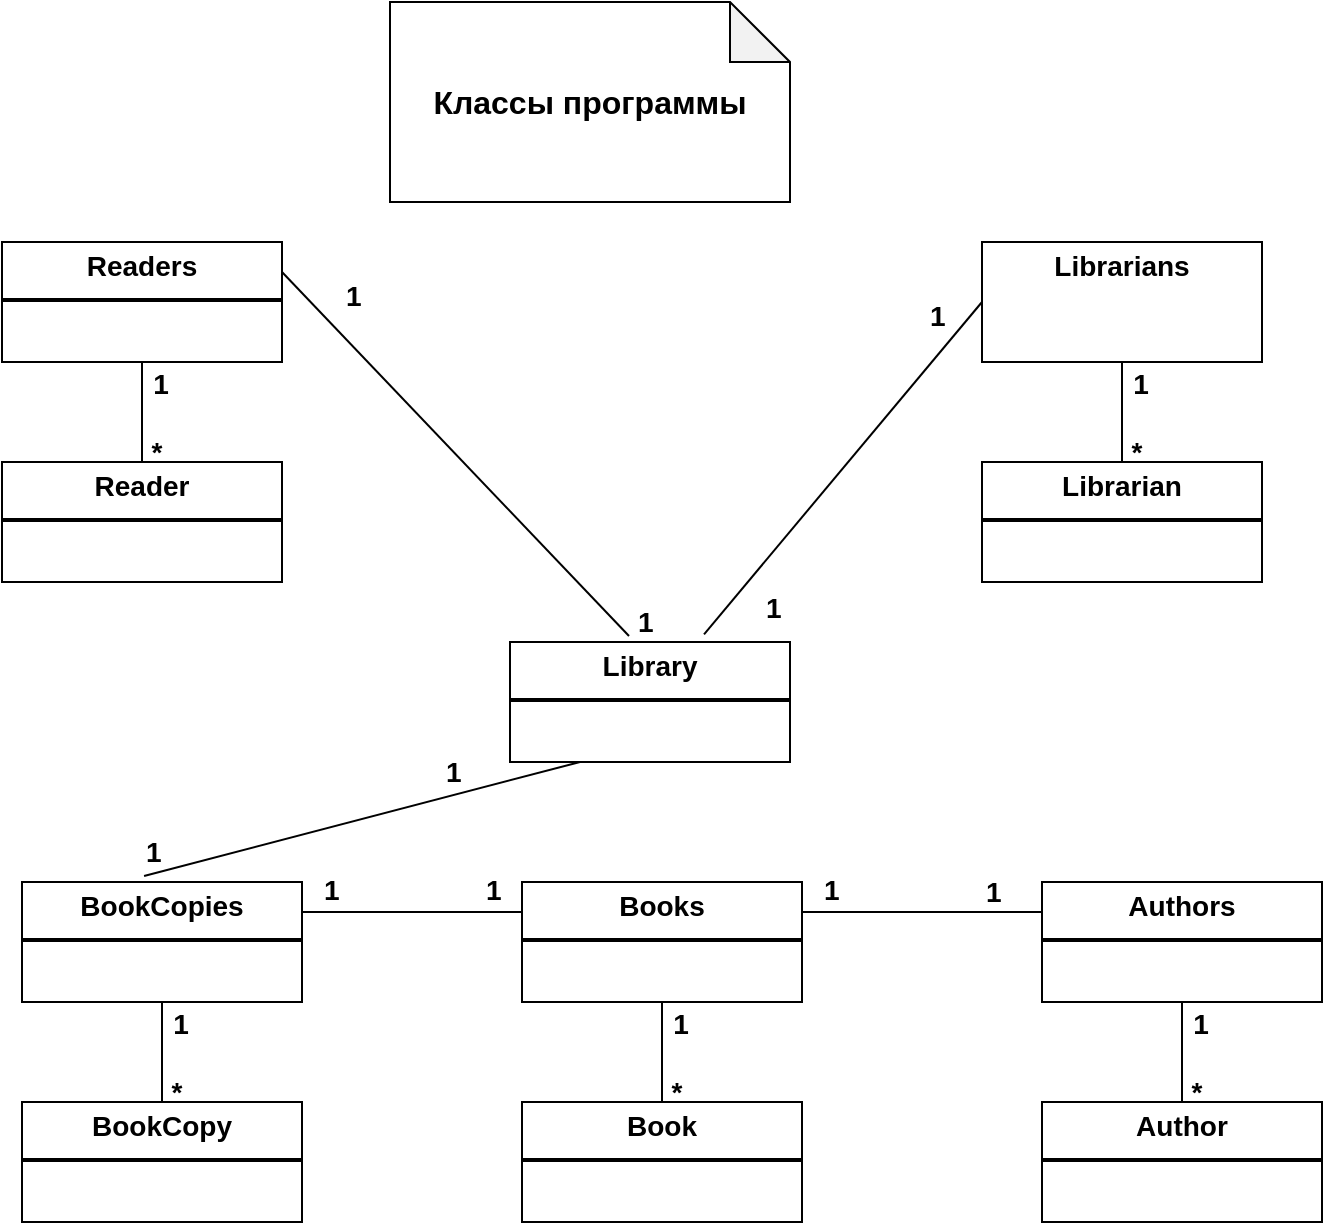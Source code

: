<mxfile version="26.0.9">
  <diagram name="Страница — 1" id="qs1NlBCHPYvGT5IOoXFo">
    <mxGraphModel dx="1052" dy="695" grid="1" gridSize="10" guides="1" tooltips="1" connect="1" arrows="1" fold="1" page="1" pageScale="1" pageWidth="827" pageHeight="1169" math="0" shadow="0">
      <root>
        <mxCell id="0" />
        <mxCell id="1" parent="0" />
        <mxCell id="uU5GyKaNLIpfIhnmyLNq-1" value="Классы программы" style="shape=note;whiteSpace=wrap;html=1;backgroundOutline=1;darkOpacity=0.05;fontSize=16;fontStyle=1" parent="1" vertex="1">
          <mxGeometry x="314" y="20" width="200" height="100" as="geometry" />
        </mxCell>
        <mxCell id="uU5GyKaNLIpfIhnmyLNq-4" value="&lt;p style=&quot;margin:0px;margin-top:4px;text-align:center;&quot;&gt;&lt;b&gt;Library&lt;/b&gt;&lt;/p&gt;&lt;hr style=&quot;border-style:solid;&quot;&gt;&lt;div style=&quot;height:2px;&quot;&gt;&lt;/div&gt;" style="verticalAlign=top;align=left;overflow=fill;html=1;whiteSpace=wrap;fontSize=14;" parent="1" vertex="1">
          <mxGeometry x="374" y="340" width="140" height="60" as="geometry" />
        </mxCell>
        <mxCell id="uU5GyKaNLIpfIhnmyLNq-5" value="&lt;p style=&quot;margin:0px;margin-top:4px;text-align:center;&quot;&gt;&lt;b&gt;Readers&lt;/b&gt;&lt;/p&gt;&lt;hr style=&quot;border-style:solid;&quot;&gt;&lt;div style=&quot;height:2px;&quot;&gt;&lt;/div&gt;" style="verticalAlign=top;align=left;overflow=fill;html=1;whiteSpace=wrap;fontSize=14;" parent="1" vertex="1">
          <mxGeometry x="120" y="140" width="140" height="60" as="geometry" />
        </mxCell>
        <mxCell id="uU5GyKaNLIpfIhnmyLNq-6" value="&lt;p style=&quot;margin:0px;margin-top:4px;text-align:center;&quot;&gt;&lt;b&gt;Reader&lt;/b&gt;&lt;/p&gt;&lt;hr style=&quot;border-style:solid;&quot;&gt;&lt;div style=&quot;height:2px;&quot;&gt;&lt;/div&gt;" style="verticalAlign=top;align=left;overflow=fill;html=1;whiteSpace=wrap;fontSize=14;" parent="1" vertex="1">
          <mxGeometry x="120" y="250" width="140" height="60" as="geometry" />
        </mxCell>
        <mxCell id="uU5GyKaNLIpfIhnmyLNq-8" value="" style="endArrow=none;html=1;rounded=0;exitX=0.5;exitY=0;exitDx=0;exitDy=0;" parent="1" source="uU5GyKaNLIpfIhnmyLNq-6" target="uU5GyKaNLIpfIhnmyLNq-5" edge="1">
          <mxGeometry width="50" height="50" relative="1" as="geometry">
            <mxPoint x="210" y="220" as="sourcePoint" />
            <mxPoint x="260" y="170" as="targetPoint" />
          </mxGeometry>
        </mxCell>
        <mxCell id="uU5GyKaNLIpfIhnmyLNq-11" value="&lt;font style=&quot;font-size: 14px;&quot;&gt;&lt;b&gt;1&lt;/b&gt;&lt;/font&gt;" style="text;html=1;align=center;verticalAlign=middle;resizable=0;points=[];autosize=1;strokeColor=none;fillColor=none;" parent="1" vertex="1">
          <mxGeometry x="184" y="196" width="30" height="30" as="geometry" />
        </mxCell>
        <mxCell id="uU5GyKaNLIpfIhnmyLNq-12" value="&lt;font style=&quot;font-size: 14px;&quot;&gt;&lt;b&gt;*&lt;/b&gt;&lt;/font&gt;" style="text;html=1;align=center;verticalAlign=middle;resizable=0;points=[];autosize=1;strokeColor=none;fillColor=none;" parent="1" vertex="1">
          <mxGeometry x="182" y="230" width="30" height="30" as="geometry" />
        </mxCell>
        <mxCell id="uU5GyKaNLIpfIhnmyLNq-13" value="&lt;p style=&quot;margin:0px;margin-top:4px;text-align:center;&quot;&gt;&lt;b&gt;BookCopies&lt;/b&gt;&lt;/p&gt;&lt;hr style=&quot;border-style:solid;&quot;&gt;&lt;div style=&quot;height:2px;&quot;&gt;&lt;/div&gt;" style="verticalAlign=top;align=left;overflow=fill;html=1;whiteSpace=wrap;fontSize=14;" parent="1" vertex="1">
          <mxGeometry x="130" y="460" width="140" height="60" as="geometry" />
        </mxCell>
        <mxCell id="uU5GyKaNLIpfIhnmyLNq-14" value="&lt;p style=&quot;margin:0px;margin-top:4px;text-align:center;&quot;&gt;&lt;b&gt;BookCopy&lt;/b&gt;&lt;/p&gt;&lt;hr style=&quot;border-style:solid;&quot;&gt;&lt;div style=&quot;height:2px;&quot;&gt;&lt;/div&gt;" style="verticalAlign=top;align=left;overflow=fill;html=1;whiteSpace=wrap;fontSize=14;" parent="1" vertex="1">
          <mxGeometry x="130" y="570" width="140" height="60" as="geometry" />
        </mxCell>
        <mxCell id="uU5GyKaNLIpfIhnmyLNq-15" value="" style="endArrow=none;html=1;rounded=0;exitX=0.5;exitY=0;exitDx=0;exitDy=0;" parent="1" source="uU5GyKaNLIpfIhnmyLNq-14" target="uU5GyKaNLIpfIhnmyLNq-13" edge="1">
          <mxGeometry width="50" height="50" relative="1" as="geometry">
            <mxPoint x="220" y="540" as="sourcePoint" />
            <mxPoint x="270" y="490" as="targetPoint" />
          </mxGeometry>
        </mxCell>
        <mxCell id="uU5GyKaNLIpfIhnmyLNq-16" value="&lt;font style=&quot;font-size: 14px;&quot;&gt;&lt;b&gt;1&lt;/b&gt;&lt;/font&gt;" style="text;html=1;align=center;verticalAlign=middle;resizable=0;points=[];autosize=1;strokeColor=none;fillColor=none;" parent="1" vertex="1">
          <mxGeometry x="194" y="516" width="30" height="30" as="geometry" />
        </mxCell>
        <mxCell id="uU5GyKaNLIpfIhnmyLNq-17" value="&lt;font style=&quot;font-size: 14px;&quot;&gt;&lt;b&gt;*&lt;/b&gt;&lt;/font&gt;" style="text;html=1;align=center;verticalAlign=middle;resizable=0;points=[];autosize=1;strokeColor=none;fillColor=none;" parent="1" vertex="1">
          <mxGeometry x="192" y="550" width="30" height="30" as="geometry" />
        </mxCell>
        <mxCell id="uU5GyKaNLIpfIhnmyLNq-18" value="&lt;p style=&quot;margin:0px;margin-top:4px;text-align:center;&quot;&gt;&lt;b&gt;Books&lt;/b&gt;&lt;/p&gt;&lt;hr style=&quot;border-style:solid;&quot;&gt;&lt;div style=&quot;height:2px;&quot;&gt;&lt;/div&gt;" style="verticalAlign=top;align=left;overflow=fill;html=1;whiteSpace=wrap;fontSize=14;" parent="1" vertex="1">
          <mxGeometry x="380" y="460" width="140" height="60" as="geometry" />
        </mxCell>
        <mxCell id="uU5GyKaNLIpfIhnmyLNq-19" value="&lt;p style=&quot;margin:0px;margin-top:4px;text-align:center;&quot;&gt;&lt;b&gt;Book&lt;/b&gt;&lt;/p&gt;&lt;hr style=&quot;border-style:solid;&quot;&gt;&lt;div style=&quot;height:2px;&quot;&gt;&lt;/div&gt;" style="verticalAlign=top;align=left;overflow=fill;html=1;whiteSpace=wrap;fontSize=14;" parent="1" vertex="1">
          <mxGeometry x="380" y="570" width="140" height="60" as="geometry" />
        </mxCell>
        <mxCell id="uU5GyKaNLIpfIhnmyLNq-20" value="" style="endArrow=none;html=1;rounded=0;exitX=0.5;exitY=0;exitDx=0;exitDy=0;" parent="1" source="uU5GyKaNLIpfIhnmyLNq-19" target="uU5GyKaNLIpfIhnmyLNq-18" edge="1">
          <mxGeometry width="50" height="50" relative="1" as="geometry">
            <mxPoint x="470" y="540" as="sourcePoint" />
            <mxPoint x="520" y="490" as="targetPoint" />
          </mxGeometry>
        </mxCell>
        <mxCell id="uU5GyKaNLIpfIhnmyLNq-21" value="&lt;font style=&quot;font-size: 14px;&quot;&gt;&lt;b&gt;1&lt;/b&gt;&lt;/font&gt;" style="text;html=1;align=center;verticalAlign=middle;resizable=0;points=[];autosize=1;strokeColor=none;fillColor=none;" parent="1" vertex="1">
          <mxGeometry x="444" y="516" width="30" height="30" as="geometry" />
        </mxCell>
        <mxCell id="uU5GyKaNLIpfIhnmyLNq-22" value="&lt;font style=&quot;font-size: 14px;&quot;&gt;&lt;b&gt;*&lt;/b&gt;&lt;/font&gt;" style="text;html=1;align=center;verticalAlign=middle;resizable=0;points=[];autosize=1;strokeColor=none;fillColor=none;" parent="1" vertex="1">
          <mxGeometry x="442" y="550" width="30" height="30" as="geometry" />
        </mxCell>
        <mxCell id="uU5GyKaNLIpfIhnmyLNq-23" value="&lt;p style=&quot;margin:0px;margin-top:4px;text-align:center;&quot;&gt;&lt;b&gt;Authors&lt;/b&gt;&lt;/p&gt;&lt;hr style=&quot;border-style:solid;&quot;&gt;&lt;div style=&quot;height:2px;&quot;&gt;&lt;/div&gt;" style="verticalAlign=top;align=left;overflow=fill;html=1;whiteSpace=wrap;fontSize=14;" parent="1" vertex="1">
          <mxGeometry x="640" y="460" width="140" height="60" as="geometry" />
        </mxCell>
        <mxCell id="uU5GyKaNLIpfIhnmyLNq-24" value="&lt;p style=&quot;margin:0px;margin-top:4px;text-align:center;&quot;&gt;&lt;b&gt;Author&lt;/b&gt;&lt;/p&gt;&lt;hr style=&quot;border-style:solid;&quot;&gt;&lt;div style=&quot;height:2px;&quot;&gt;&lt;/div&gt;" style="verticalAlign=top;align=left;overflow=fill;html=1;whiteSpace=wrap;fontSize=14;" parent="1" vertex="1">
          <mxGeometry x="640" y="570" width="140" height="60" as="geometry" />
        </mxCell>
        <mxCell id="uU5GyKaNLIpfIhnmyLNq-25" value="" style="endArrow=none;html=1;rounded=0;exitX=0.5;exitY=0;exitDx=0;exitDy=0;" parent="1" source="uU5GyKaNLIpfIhnmyLNq-24" target="uU5GyKaNLIpfIhnmyLNq-23" edge="1">
          <mxGeometry width="50" height="50" relative="1" as="geometry">
            <mxPoint x="730" y="540" as="sourcePoint" />
            <mxPoint x="780" y="490" as="targetPoint" />
          </mxGeometry>
        </mxCell>
        <mxCell id="uU5GyKaNLIpfIhnmyLNq-26" value="&lt;font style=&quot;font-size: 14px;&quot;&gt;&lt;b&gt;1&lt;/b&gt;&lt;/font&gt;" style="text;html=1;align=center;verticalAlign=middle;resizable=0;points=[];autosize=1;strokeColor=none;fillColor=none;" parent="1" vertex="1">
          <mxGeometry x="704" y="516" width="30" height="30" as="geometry" />
        </mxCell>
        <mxCell id="uU5GyKaNLIpfIhnmyLNq-27" value="&lt;font style=&quot;font-size: 14px;&quot;&gt;&lt;b&gt;*&lt;/b&gt;&lt;/font&gt;" style="text;html=1;align=center;verticalAlign=middle;resizable=0;points=[];autosize=1;strokeColor=none;fillColor=none;" parent="1" vertex="1">
          <mxGeometry x="702" y="550" width="30" height="30" as="geometry" />
        </mxCell>
        <mxCell id="uU5GyKaNLIpfIhnmyLNq-28" value="&lt;p style=&quot;margin:0px;margin-top:4px;text-align:center;&quot;&gt;&lt;b&gt;Librarians&lt;/b&gt;&lt;/p&gt;" style="verticalAlign=top;align=left;overflow=fill;html=1;whiteSpace=wrap;fontSize=14;" parent="1" vertex="1">
          <mxGeometry x="610" y="140" width="140" height="60" as="geometry" />
        </mxCell>
        <mxCell id="uU5GyKaNLIpfIhnmyLNq-29" value="&lt;p style=&quot;margin:0px;margin-top:4px;text-align:center;&quot;&gt;&lt;b&gt;Librarian&lt;/b&gt;&lt;br&gt;&lt;/p&gt;&lt;hr style=&quot;border-style:solid;&quot;&gt;&lt;div style=&quot;height:2px;&quot;&gt;&lt;/div&gt;" style="verticalAlign=top;align=left;overflow=fill;html=1;whiteSpace=wrap;fontSize=14;" parent="1" vertex="1">
          <mxGeometry x="610" y="250" width="140" height="60" as="geometry" />
        </mxCell>
        <mxCell id="uU5GyKaNLIpfIhnmyLNq-30" value="" style="endArrow=none;html=1;rounded=0;exitX=0.5;exitY=0;exitDx=0;exitDy=0;" parent="1" source="uU5GyKaNLIpfIhnmyLNq-29" target="uU5GyKaNLIpfIhnmyLNq-28" edge="1">
          <mxGeometry width="50" height="50" relative="1" as="geometry">
            <mxPoint x="700" y="220" as="sourcePoint" />
            <mxPoint x="750" y="170" as="targetPoint" />
          </mxGeometry>
        </mxCell>
        <mxCell id="uU5GyKaNLIpfIhnmyLNq-31" value="&lt;font style=&quot;font-size: 14px;&quot;&gt;&lt;b&gt;1&lt;/b&gt;&lt;/font&gt;" style="text;html=1;align=center;verticalAlign=middle;resizable=0;points=[];autosize=1;strokeColor=none;fillColor=none;" parent="1" vertex="1">
          <mxGeometry x="674" y="196" width="30" height="30" as="geometry" />
        </mxCell>
        <mxCell id="uU5GyKaNLIpfIhnmyLNq-32" value="&lt;font style=&quot;font-size: 14px;&quot;&gt;&lt;b&gt;*&lt;/b&gt;&lt;/font&gt;" style="text;html=1;align=center;verticalAlign=middle;resizable=0;points=[];autosize=1;strokeColor=none;fillColor=none;" parent="1" vertex="1">
          <mxGeometry x="672" y="230" width="30" height="30" as="geometry" />
        </mxCell>
        <mxCell id="uU5GyKaNLIpfIhnmyLNq-34" value="" style="endArrow=none;html=1;rounded=0;exitX=0.425;exitY=-0.05;exitDx=0;exitDy=0;exitPerimeter=0;entryX=1;entryY=0.25;entryDx=0;entryDy=0;" parent="1" source="uU5GyKaNLIpfIhnmyLNq-4" target="uU5GyKaNLIpfIhnmyLNq-5" edge="1">
          <mxGeometry width="50" height="50" relative="1" as="geometry">
            <mxPoint x="310" y="360" as="sourcePoint" />
            <mxPoint x="360" y="310" as="targetPoint" />
          </mxGeometry>
        </mxCell>
        <mxCell id="uU5GyKaNLIpfIhnmyLNq-35" value="1" style="text;whiteSpace=wrap;html=1;fontSize=14;fontStyle=1" parent="1" vertex="1">
          <mxGeometry x="290" y="152" width="20" height="18" as="geometry" />
        </mxCell>
        <mxCell id="uU5GyKaNLIpfIhnmyLNq-36" value="" style="endArrow=none;html=1;rounded=0;entryX=0.25;entryY=1;entryDx=0;entryDy=0;exitX=0.436;exitY=-0.05;exitDx=0;exitDy=0;exitPerimeter=0;" parent="1" source="uU5GyKaNLIpfIhnmyLNq-13" target="uU5GyKaNLIpfIhnmyLNq-4" edge="1">
          <mxGeometry width="50" height="50" relative="1" as="geometry">
            <mxPoint x="220" y="380" as="sourcePoint" />
            <mxPoint x="270" y="330" as="targetPoint" />
          </mxGeometry>
        </mxCell>
        <mxCell id="uU5GyKaNLIpfIhnmyLNq-37" value="" style="endArrow=none;html=1;rounded=0;entryX=0;entryY=0.5;entryDx=0;entryDy=0;exitX=0.693;exitY=-0.064;exitDx=0;exitDy=0;exitPerimeter=0;" parent="1" source="uU5GyKaNLIpfIhnmyLNq-4" target="uU5GyKaNLIpfIhnmyLNq-28" edge="1">
          <mxGeometry width="50" height="50" relative="1" as="geometry">
            <mxPoint x="490" y="220" as="sourcePoint" />
            <mxPoint x="540" y="170" as="targetPoint" />
          </mxGeometry>
        </mxCell>
        <mxCell id="uU5GyKaNLIpfIhnmyLNq-38" value="" style="endArrow=none;html=1;rounded=0;exitX=1;exitY=0.25;exitDx=0;exitDy=0;entryX=0;entryY=0.25;entryDx=0;entryDy=0;" parent="1" source="uU5GyKaNLIpfIhnmyLNq-13" target="uU5GyKaNLIpfIhnmyLNq-18" edge="1">
          <mxGeometry width="50" height="50" relative="1" as="geometry">
            <mxPoint x="310" y="520" as="sourcePoint" />
            <mxPoint x="360" y="470" as="targetPoint" />
          </mxGeometry>
        </mxCell>
        <mxCell id="uU5GyKaNLIpfIhnmyLNq-39" value="" style="endArrow=none;html=1;rounded=0;exitX=1;exitY=0.25;exitDx=0;exitDy=0;entryX=0;entryY=0.25;entryDx=0;entryDy=0;" parent="1" source="uU5GyKaNLIpfIhnmyLNq-18" target="uU5GyKaNLIpfIhnmyLNq-23" edge="1">
          <mxGeometry width="50" height="50" relative="1" as="geometry">
            <mxPoint x="570" y="480" as="sourcePoint" />
            <mxPoint x="620" y="430" as="targetPoint" />
          </mxGeometry>
        </mxCell>
        <mxCell id="uU5GyKaNLIpfIhnmyLNq-40" value="1" style="text;whiteSpace=wrap;html=1;fontSize=14;fontStyle=1" parent="1" vertex="1">
          <mxGeometry x="436" y="315" width="20" height="18" as="geometry" />
        </mxCell>
        <mxCell id="uU5GyKaNLIpfIhnmyLNq-41" value="1" style="text;whiteSpace=wrap;html=1;fontSize=14;fontStyle=1" parent="1" vertex="1">
          <mxGeometry x="582" y="162" width="20" height="18" as="geometry" />
        </mxCell>
        <mxCell id="uU5GyKaNLIpfIhnmyLNq-42" value="1" style="text;whiteSpace=wrap;html=1;fontSize=14;fontStyle=1" parent="1" vertex="1">
          <mxGeometry x="500" y="308" width="20" height="18" as="geometry" />
        </mxCell>
        <mxCell id="uU5GyKaNLIpfIhnmyLNq-43" value="1" style="text;whiteSpace=wrap;html=1;fontSize=14;fontStyle=1" parent="1" vertex="1">
          <mxGeometry x="340" y="390" width="20" height="18" as="geometry" />
        </mxCell>
        <mxCell id="uU5GyKaNLIpfIhnmyLNq-44" value="1" style="text;whiteSpace=wrap;html=1;fontSize=14;fontStyle=1" parent="1" vertex="1">
          <mxGeometry x="190" y="430" width="20" height="18" as="geometry" />
        </mxCell>
        <mxCell id="uU5GyKaNLIpfIhnmyLNq-45" value="1" style="text;whiteSpace=wrap;html=1;fontSize=14;fontStyle=1" parent="1" vertex="1">
          <mxGeometry x="279" y="449" width="20" height="18" as="geometry" />
        </mxCell>
        <mxCell id="uU5GyKaNLIpfIhnmyLNq-46" value="1" style="text;whiteSpace=wrap;html=1;fontSize=14;fontStyle=1" parent="1" vertex="1">
          <mxGeometry x="360" y="449" width="20" height="18" as="geometry" />
        </mxCell>
        <mxCell id="uU5GyKaNLIpfIhnmyLNq-47" value="1" style="text;whiteSpace=wrap;html=1;fontSize=14;fontStyle=1" parent="1" vertex="1">
          <mxGeometry x="529" y="449" width="20" height="18" as="geometry" />
        </mxCell>
        <mxCell id="uU5GyKaNLIpfIhnmyLNq-48" value="1" style="text;whiteSpace=wrap;html=1;fontSize=14;fontStyle=1" parent="1" vertex="1">
          <mxGeometry x="610" y="450" width="20" height="18" as="geometry" />
        </mxCell>
      </root>
    </mxGraphModel>
  </diagram>
</mxfile>
